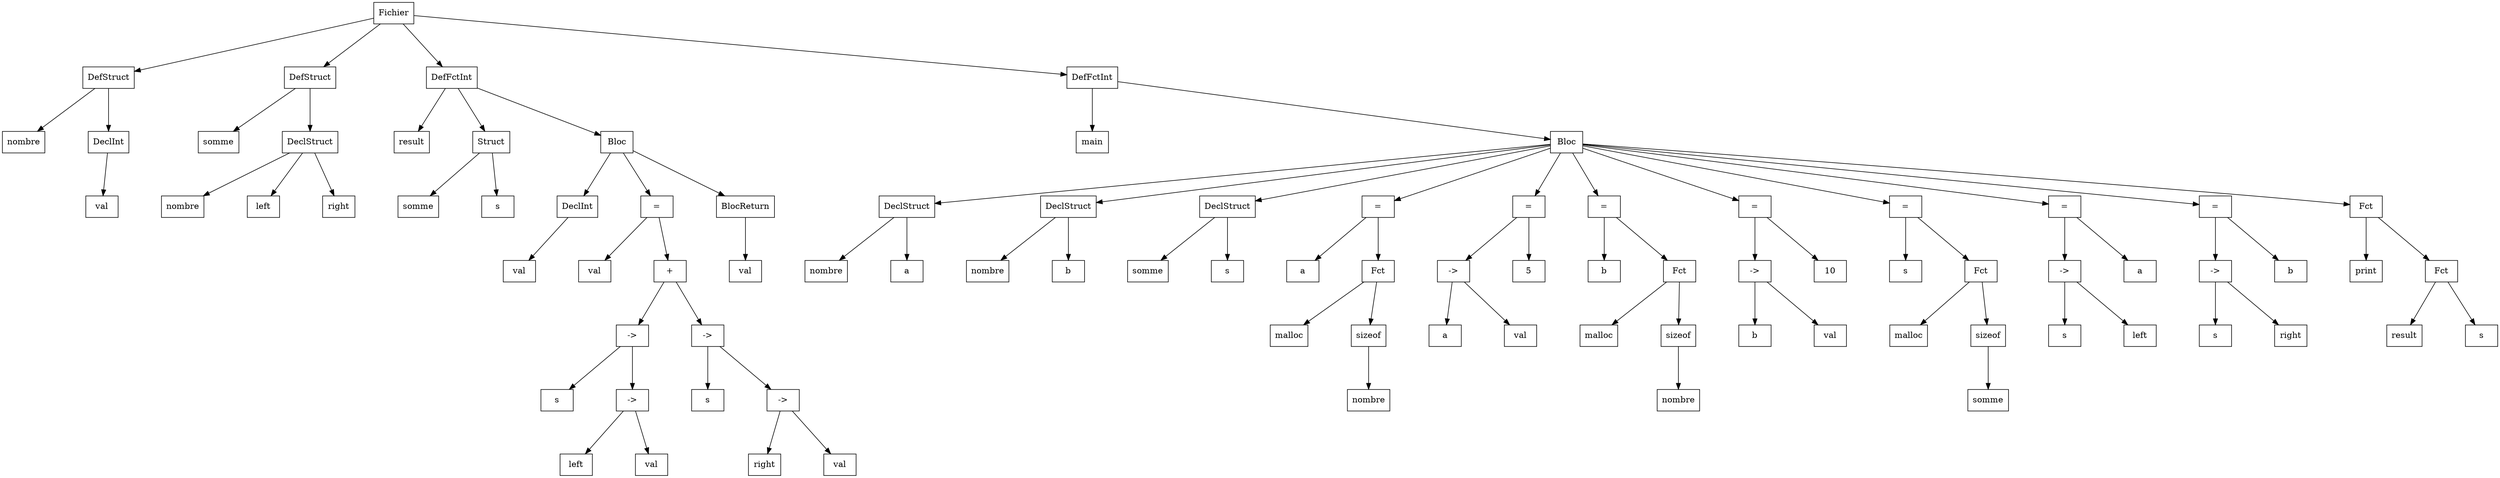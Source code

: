 digraph "ast"{

	nodesep=1;
	ranksep=1;

	N0 [label="Fichier", shape="box"];
	N1 [label="DefStruct", shape="box"];
	N2 [label="nombre", shape="box"];
	N3 [label="DeclInt", shape="box"];
	N4 [label="val", shape="box"];
	N5 [label="DefStruct", shape="box"];
	N6 [label="somme", shape="box"];
	N7 [label="DeclStruct", shape="box"];
	N8 [label="nombre", shape="box"];
	N9 [label="left", shape="box"];
	N10 [label="right", shape="box"];
	N11 [label="DefFctInt", shape="box"];
	N12 [label="result", shape="box"];
	N13 [label="Struct", shape="box"];
	N14 [label="somme", shape="box"];
	N15 [label="s", shape="box"];
	N16 [label="Bloc", shape="box"];
	N17 [label="DeclInt", shape="box"];
	N18 [label="val", shape="box"];
	N19 [label="=", shape="box"];
	N20 [label="val", shape="box"];
	N21 [label="+", shape="box"];
	N22 [label="->", shape="box"];
	N23 [label="s", shape="box"];
	N24 [label="->", shape="box"];
	N25 [label="left", shape="box"];
	N26 [label="val", shape="box"];
	N27 [label="->", shape="box"];
	N28 [label="s", shape="box"];
	N29 [label="->", shape="box"];
	N30 [label="right", shape="box"];
	N31 [label="val", shape="box"];
	N32 [label="BlocReturn", shape="box"];
	N33 [label="val", shape="box"];
	N34 [label="DefFctInt", shape="box"];
	N35 [label="main", shape="box"];
	N36 [label="Bloc", shape="box"];
	N37 [label="DeclStruct", shape="box"];
	N38 [label="nombre", shape="box"];
	N39 [label="a", shape="box"];
	N40 [label="DeclStruct", shape="box"];
	N41 [label="nombre", shape="box"];
	N42 [label="b", shape="box"];
	N43 [label="DeclStruct", shape="box"];
	N44 [label="somme", shape="box"];
	N45 [label="s", shape="box"];
	N46 [label="=", shape="box"];
	N47 [label="a", shape="box"];
	N48 [label="Fct", shape="box"];
	N49 [label="malloc", shape="box"];
	N50 [label="sizeof", shape="box"];
	N51 [label="nombre", shape="box"];
	N52 [label="=", shape="box"];
	N53 [label="->", shape="box"];
	N54 [label="a", shape="box"];
	N55 [label="val", shape="box"];
	N56 [label="5", shape="box"];
	N57 [label="=", shape="box"];
	N58 [label="b", shape="box"];
	N59 [label="Fct", shape="box"];
	N60 [label="malloc", shape="box"];
	N61 [label="sizeof", shape="box"];
	N62 [label="nombre", shape="box"];
	N63 [label="=", shape="box"];
	N64 [label="->", shape="box"];
	N65 [label="b", shape="box"];
	N66 [label="val", shape="box"];
	N67 [label="10", shape="box"];
	N68 [label="=", shape="box"];
	N69 [label="s", shape="box"];
	N70 [label="Fct", shape="box"];
	N71 [label="malloc", shape="box"];
	N72 [label="sizeof", shape="box"];
	N73 [label="somme", shape="box"];
	N74 [label="=", shape="box"];
	N75 [label="->", shape="box"];
	N76 [label="s", shape="box"];
	N77 [label="left", shape="box"];
	N78 [label="a", shape="box"];
	N79 [label="=", shape="box"];
	N80 [label="->", shape="box"];
	N81 [label="s", shape="box"];
	N82 [label="right", shape="box"];
	N83 [label="b", shape="box"];
	N84 [label="Fct", shape="box"];
	N85 [label="print", shape="box"];
	N86 [label="Fct", shape="box"];
	N87 [label="result", shape="box"];
	N88 [label="s", shape="box"];

	N1 -> N2; 
	N3 -> N4; 
	N1 -> N3; 
	N0 -> N1; 
	N5 -> N6; 
	N7 -> N8; 
	N7 -> N9; 
	N7 -> N10; 
	N5 -> N7; 
	N0 -> N5; 
	N11 -> N12; 
	N13 -> N14; 
	N13 -> N15; 
	N11 -> N13; 
	N17 -> N18; 
	N16 -> N17; 
	N19 -> N20; 
	N22 -> N23; 
	N24 -> N25; 
	N24 -> N26; 
	N22 -> N24; 
	N21 -> N22; 
	N27 -> N28; 
	N29 -> N30; 
	N29 -> N31; 
	N27 -> N29; 
	N21 -> N27; 
	N19 -> N21; 
	N16 -> N19; 
	N32 -> N33; 
	N16 -> N32; 
	N11 -> N16; 
	N0 -> N11; 
	N34 -> N35; 
	N37 -> N38; 
	N37 -> N39; 
	N36 -> N37; 
	N40 -> N41; 
	N40 -> N42; 
	N36 -> N40; 
	N43 -> N44; 
	N43 -> N45; 
	N36 -> N43; 
	N46 -> N47; 
	N48 -> N49; 
	N50 -> N51; 
	N48 -> N50; 
	N46 -> N48; 
	N36 -> N46; 
	N53 -> N54; 
	N53 -> N55; 
	N52 -> N53; 
	N52 -> N56; 
	N36 -> N52; 
	N57 -> N58; 
	N59 -> N60; 
	N61 -> N62; 
	N59 -> N61; 
	N57 -> N59; 
	N36 -> N57; 
	N64 -> N65; 
	N64 -> N66; 
	N63 -> N64; 
	N63 -> N67; 
	N36 -> N63; 
	N68 -> N69; 
	N70 -> N71; 
	N72 -> N73; 
	N70 -> N72; 
	N68 -> N70; 
	N36 -> N68; 
	N75 -> N76; 
	N75 -> N77; 
	N74 -> N75; 
	N74 -> N78; 
	N36 -> N74; 
	N80 -> N81; 
	N80 -> N82; 
	N79 -> N80; 
	N79 -> N83; 
	N36 -> N79; 
	N84 -> N85; 
	N86 -> N87; 
	N86 -> N88; 
	N84 -> N86; 
	N36 -> N84; 
	N34 -> N36; 
	N0 -> N34; 
}
